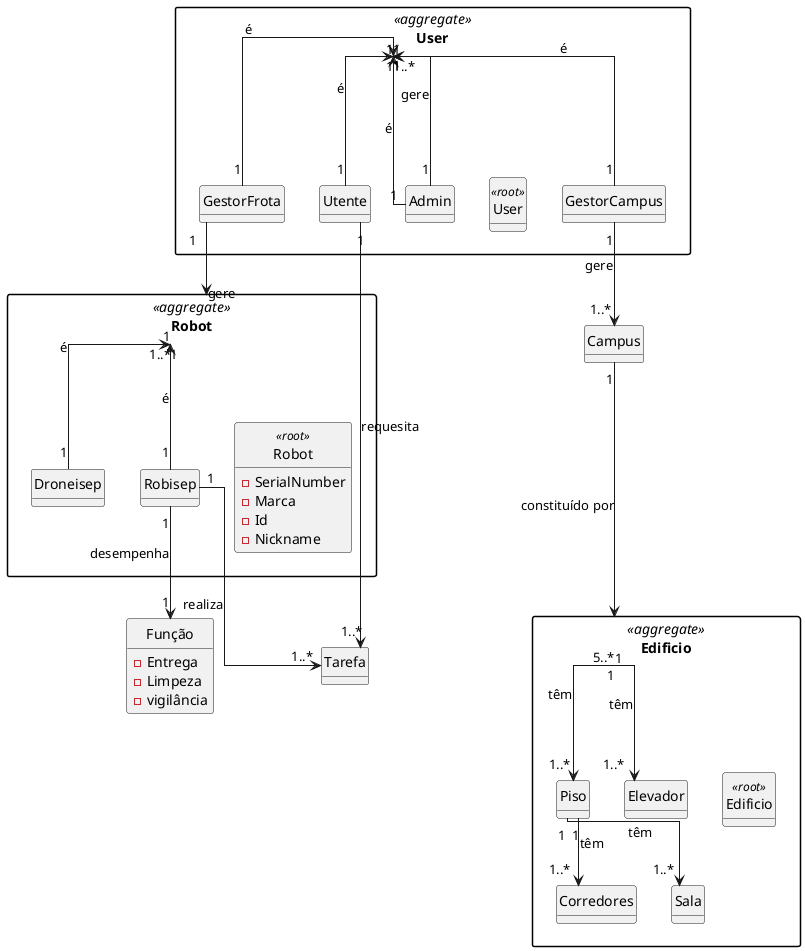 @startuml

skinparam packageStyle rectangle
skinparam linetype ortho
hide methods
hide circle

package User <<aggregate>> {
   class User <<root>> 
    class Admin
    class GestorFrota
    class GestorCampus
    class Utente

}

package Edificio <<aggregate>> {
    class Edificio <<root>>
    class Piso
    class Corredores
    class Sala
    class Elevador
}

class Campus 
   

package Robot <<aggregate>> {
    class Robot <<root>>{
        -SerialNumber
        -Marca
        -Id
        -Nickname
        }
    class Droneisep
    class Robisep
}



enum Função {
    -Entrega
    -Limpeza
    -vigilância
}

class Tarefa{

}

User "1" <--- "1" Admin : é 
User "1" <-- "1" GestorFrota: é 
User "1" <--- "1" GestorCampus: é 
User "1" <- "1" Utente: é 

Admin "1" --> "1..*" User : gere

Utente "1" --> "1..*" Tarefa : requesita 

GestorCampus "1" --> "1..*" Campus : gere

GestorFrota "1" --> "1..*" Robot : gere

Campus "1" ---> "5..*" Edificio : constituído por

Edificio "1" --> "1..*" Piso : têm
Edificio "1" --> "1..*" Elevador : têm
Piso "1" --> "1..*" Corredores: têm
Piso "1" --> "1..*" Sala: têm

Robot "1" <-- "1" Droneisep: é 
Robot "1" <-- "1" Robisep: é 


Robisep "1" --> "1..*" Tarefa: realiza 
Robisep "1" --> "1" Função : desempenha












@enduml